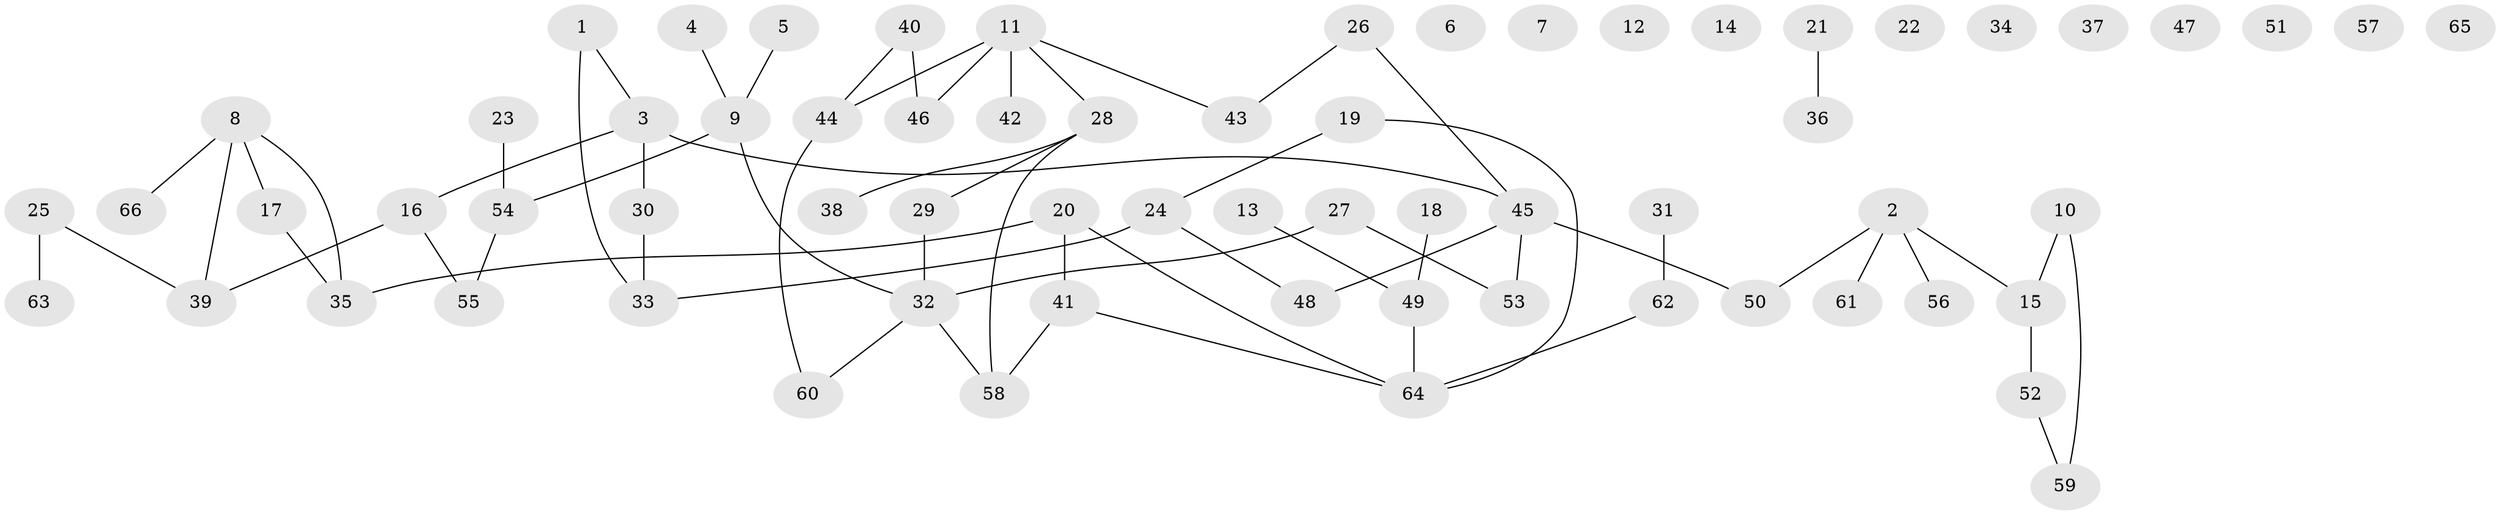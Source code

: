 // coarse degree distribution, {3: 0.13333333333333333, 5: 0.13333333333333333, 2: 0.3333333333333333, 4: 0.13333333333333333, 1: 0.26666666666666666}
// Generated by graph-tools (version 1.1) at 2025/35/03/04/25 23:35:46]
// undirected, 66 vertices, 65 edges
graph export_dot {
  node [color=gray90,style=filled];
  1;
  2;
  3;
  4;
  5;
  6;
  7;
  8;
  9;
  10;
  11;
  12;
  13;
  14;
  15;
  16;
  17;
  18;
  19;
  20;
  21;
  22;
  23;
  24;
  25;
  26;
  27;
  28;
  29;
  30;
  31;
  32;
  33;
  34;
  35;
  36;
  37;
  38;
  39;
  40;
  41;
  42;
  43;
  44;
  45;
  46;
  47;
  48;
  49;
  50;
  51;
  52;
  53;
  54;
  55;
  56;
  57;
  58;
  59;
  60;
  61;
  62;
  63;
  64;
  65;
  66;
  1 -- 3;
  1 -- 33;
  2 -- 15;
  2 -- 50;
  2 -- 56;
  2 -- 61;
  3 -- 16;
  3 -- 30;
  3 -- 45;
  4 -- 9;
  5 -- 9;
  8 -- 17;
  8 -- 35;
  8 -- 39;
  8 -- 66;
  9 -- 32;
  9 -- 54;
  10 -- 15;
  10 -- 59;
  11 -- 28;
  11 -- 42;
  11 -- 43;
  11 -- 44;
  11 -- 46;
  13 -- 49;
  15 -- 52;
  16 -- 39;
  16 -- 55;
  17 -- 35;
  18 -- 49;
  19 -- 24;
  19 -- 64;
  20 -- 35;
  20 -- 41;
  20 -- 64;
  21 -- 36;
  23 -- 54;
  24 -- 33;
  24 -- 48;
  25 -- 39;
  25 -- 63;
  26 -- 43;
  26 -- 45;
  27 -- 32;
  27 -- 53;
  28 -- 29;
  28 -- 38;
  28 -- 58;
  29 -- 32;
  30 -- 33;
  31 -- 62;
  32 -- 58;
  32 -- 60;
  40 -- 44;
  40 -- 46;
  41 -- 58;
  41 -- 64;
  44 -- 60;
  45 -- 48;
  45 -- 50;
  45 -- 53;
  49 -- 64;
  52 -- 59;
  54 -- 55;
  62 -- 64;
}
